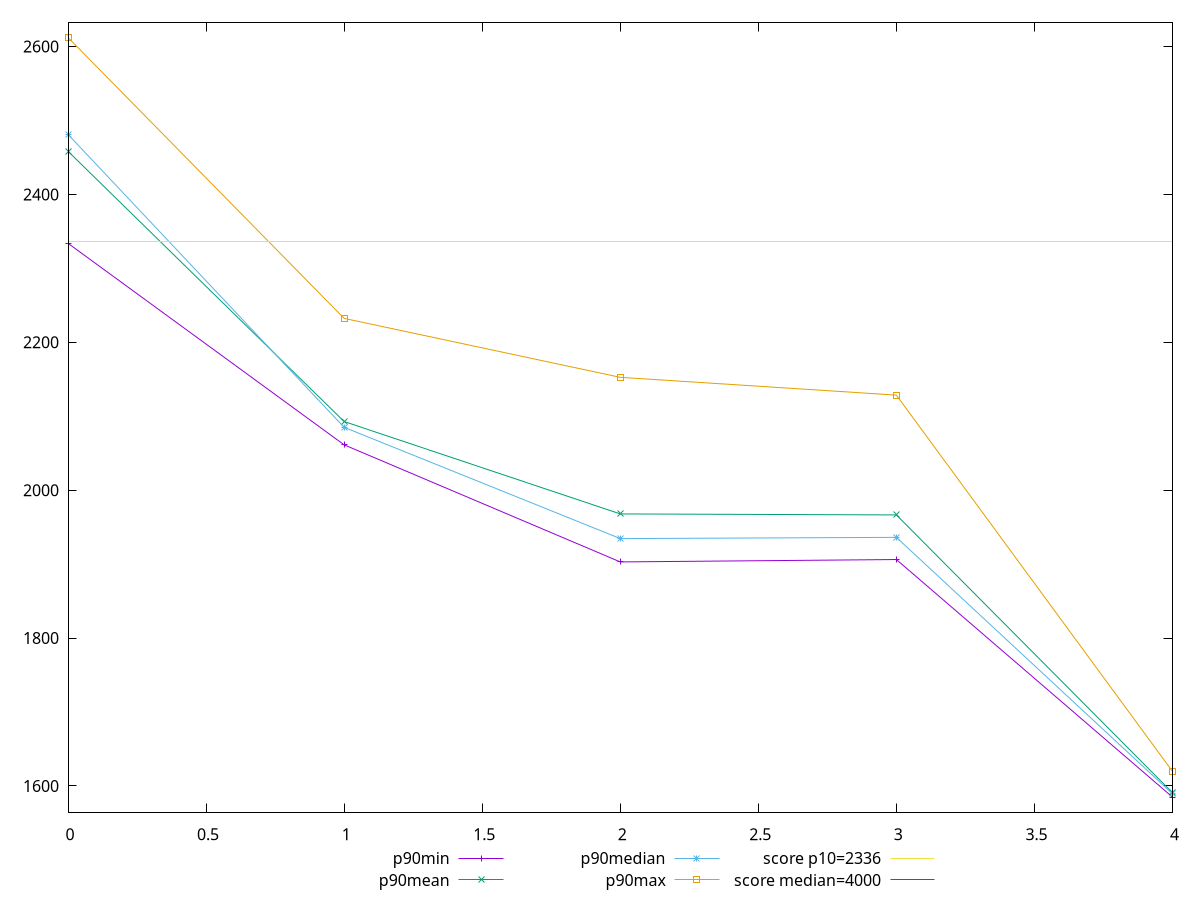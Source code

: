 reset

$p90Min <<EOF
0 2333.9035
1 2061.3495000000003
2 1903.0279999999998
3 1906.2454500000003
4 1584.911
EOF

$p90Mean <<EOF
0 2458.395250531915
1 2092.8701452127666
2 1967.930915957447
3 1966.5754606382982
4 1590.8393601063829
EOF

$p90Median <<EOF
0 2481.188025
1 2085.0223000000005
2 1934.5833749999997
3 1936.2313749999996
4 1589.381675
EOF

$p90Max <<EOF
0 2612.2569999999996
1 2232.3520000000003
2 2152.6495
3 2128.5815000000002
4 1619.6889999999999
EOF

set key outside below
set xrange [0:4]
set yrange [1564.36408:2632.8039199999994]
set trange [1564.36408:2632.8039199999994]
set terminal svg size 640, 560 enhanced background rgb 'white'
set output "report_00017_2021-02-10T15-08-03.406Z/first-contentful-paint/progression/value.svg"

plot $p90Min title "p90min" with linespoints, \
     $p90Mean title "p90mean" with linespoints, \
     $p90Median title "p90median" with linespoints, \
     $p90Max title "p90max" with linespoints, \
     2336 title "score p10=2336", \
     4000 title "score median=4000"

reset
